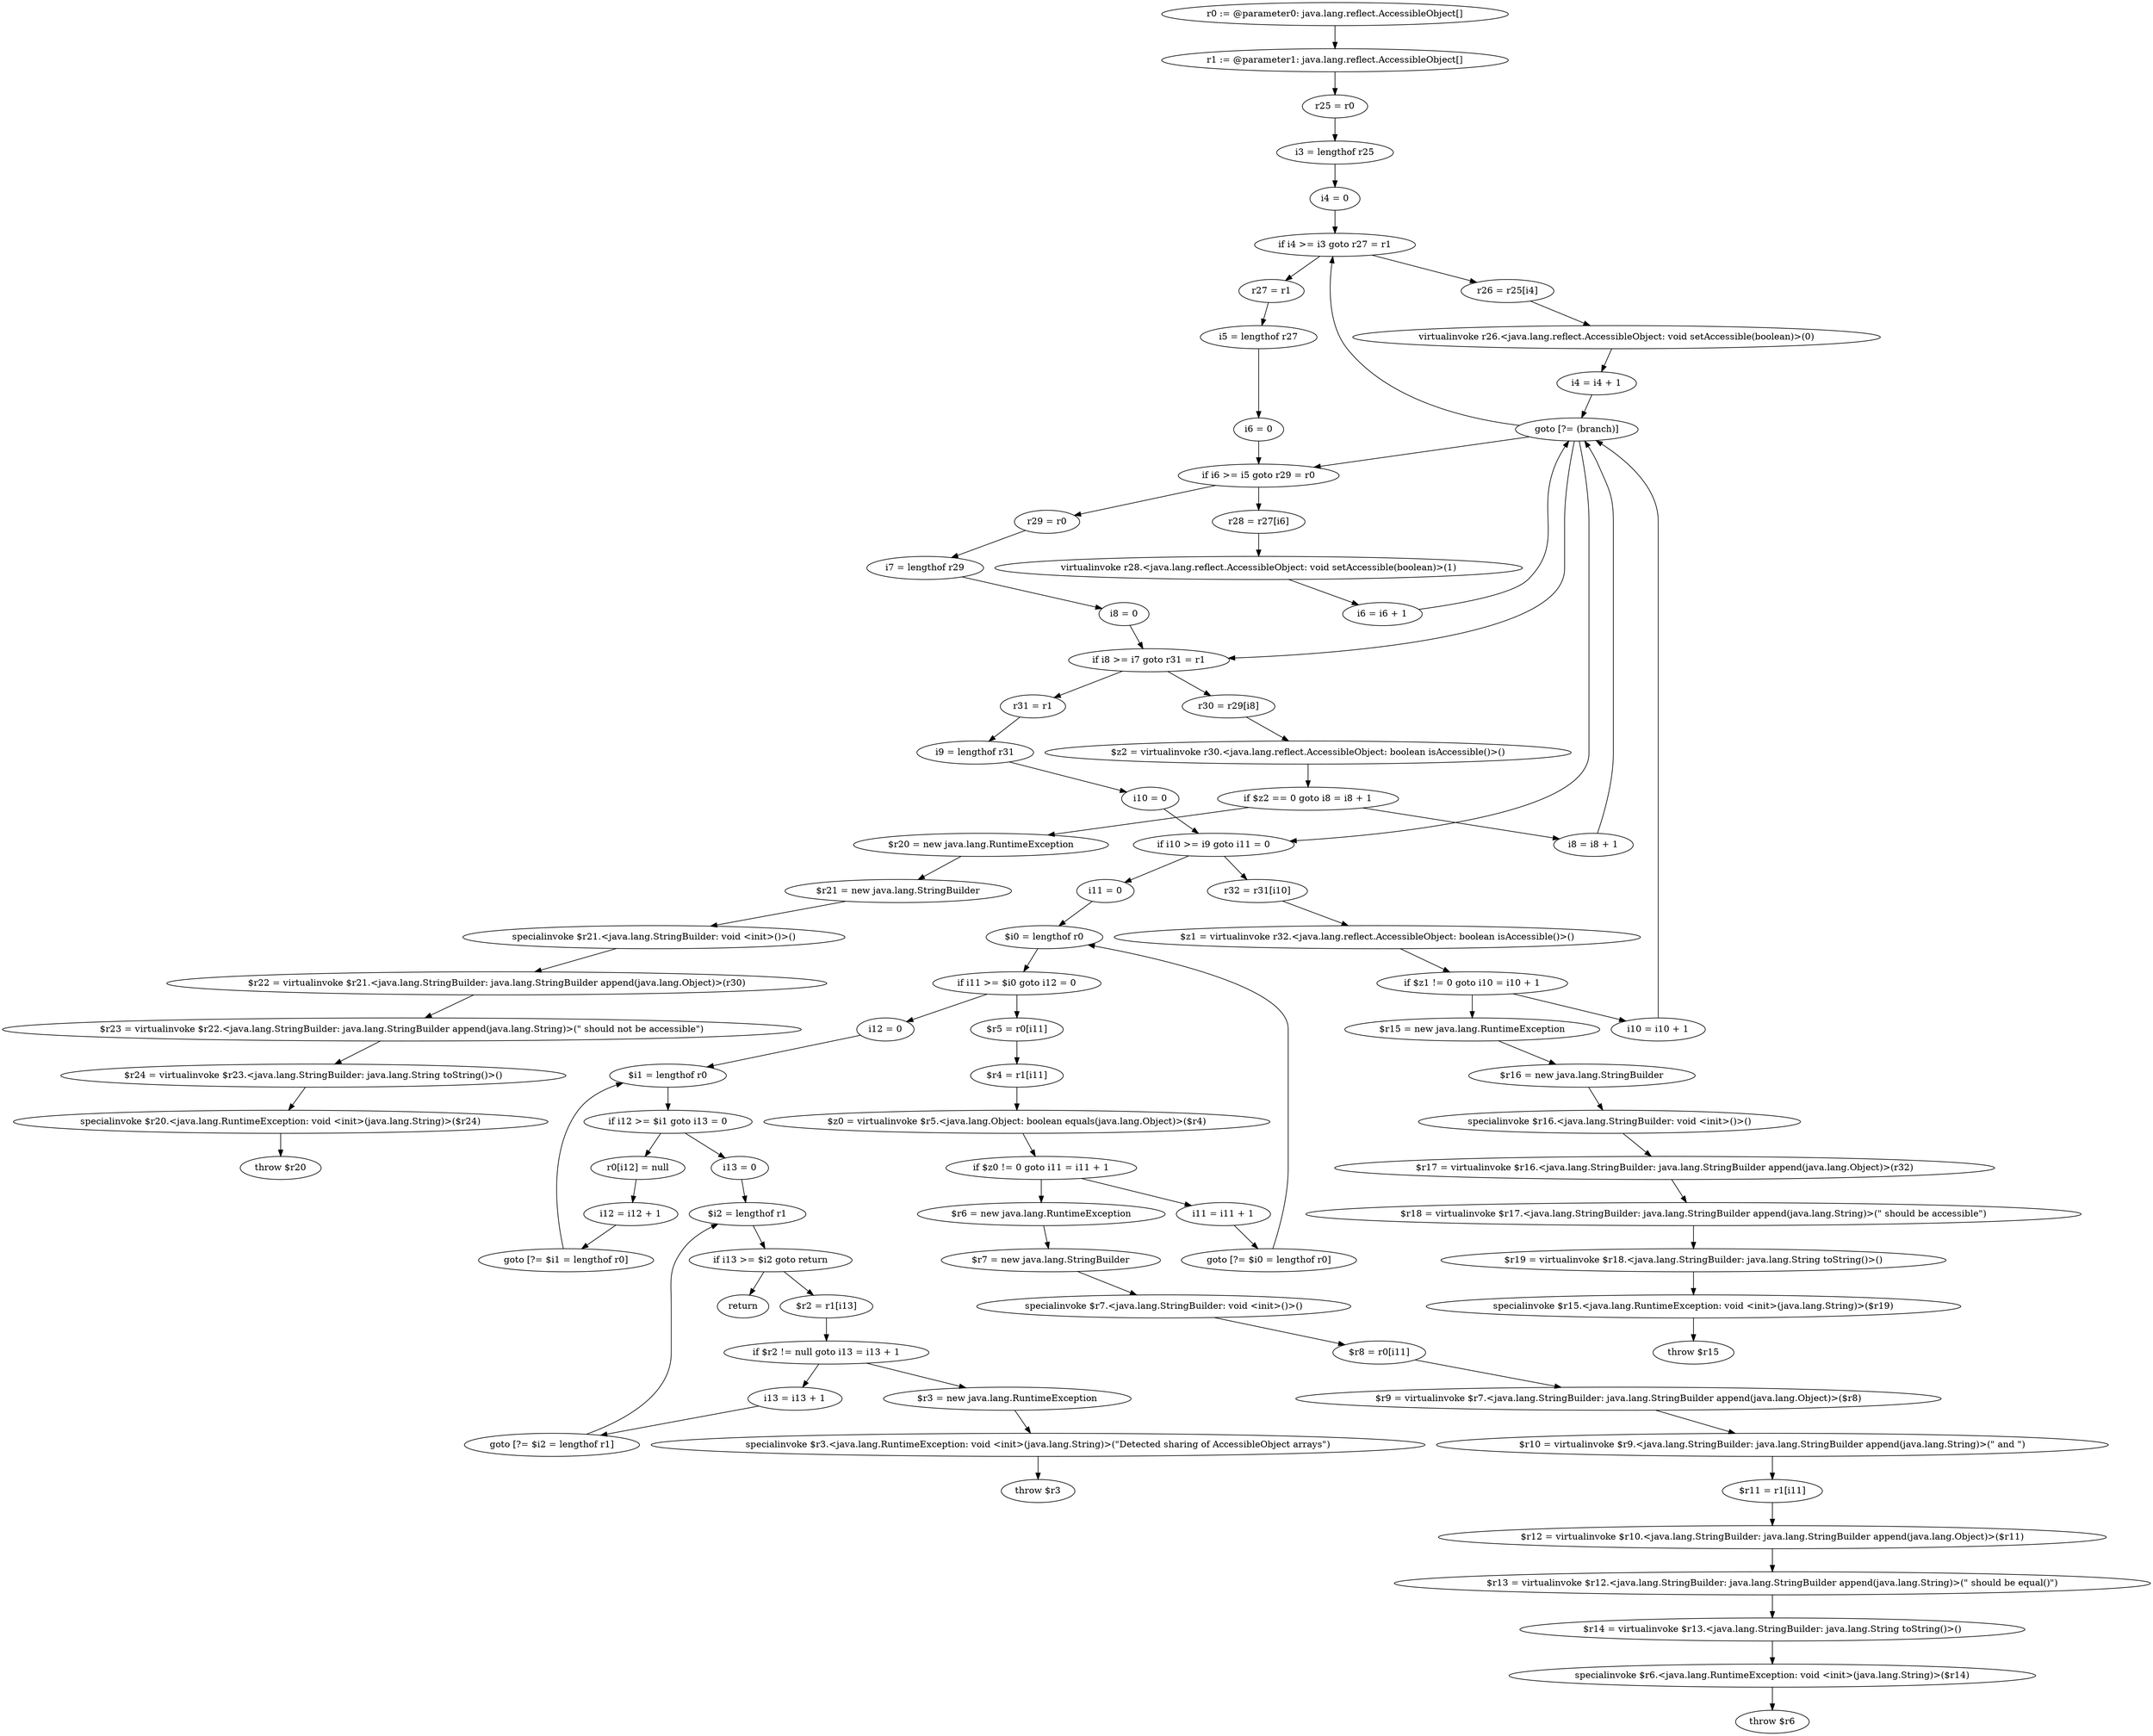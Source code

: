 digraph "unitGraph" {
    "r0 := @parameter0: java.lang.reflect.AccessibleObject[]"
    "r1 := @parameter1: java.lang.reflect.AccessibleObject[]"
    "r25 = r0"
    "i3 = lengthof r25"
    "i4 = 0"
    "if i4 >= i3 goto r27 = r1"
    "r26 = r25[i4]"
    "virtualinvoke r26.<java.lang.reflect.AccessibleObject: void setAccessible(boolean)>(0)"
    "i4 = i4 + 1"
    "goto [?= (branch)]"
    "r27 = r1"
    "i5 = lengthof r27"
    "i6 = 0"
    "if i6 >= i5 goto r29 = r0"
    "r28 = r27[i6]"
    "virtualinvoke r28.<java.lang.reflect.AccessibleObject: void setAccessible(boolean)>(1)"
    "i6 = i6 + 1"
    "r29 = r0"
    "i7 = lengthof r29"
    "i8 = 0"
    "if i8 >= i7 goto r31 = r1"
    "r30 = r29[i8]"
    "$z2 = virtualinvoke r30.<java.lang.reflect.AccessibleObject: boolean isAccessible()>()"
    "if $z2 == 0 goto i8 = i8 + 1"
    "$r20 = new java.lang.RuntimeException"
    "$r21 = new java.lang.StringBuilder"
    "specialinvoke $r21.<java.lang.StringBuilder: void <init>()>()"
    "$r22 = virtualinvoke $r21.<java.lang.StringBuilder: java.lang.StringBuilder append(java.lang.Object)>(r30)"
    "$r23 = virtualinvoke $r22.<java.lang.StringBuilder: java.lang.StringBuilder append(java.lang.String)>(\" should not be accessible\")"
    "$r24 = virtualinvoke $r23.<java.lang.StringBuilder: java.lang.String toString()>()"
    "specialinvoke $r20.<java.lang.RuntimeException: void <init>(java.lang.String)>($r24)"
    "throw $r20"
    "i8 = i8 + 1"
    "r31 = r1"
    "i9 = lengthof r31"
    "i10 = 0"
    "if i10 >= i9 goto i11 = 0"
    "r32 = r31[i10]"
    "$z1 = virtualinvoke r32.<java.lang.reflect.AccessibleObject: boolean isAccessible()>()"
    "if $z1 != 0 goto i10 = i10 + 1"
    "$r15 = new java.lang.RuntimeException"
    "$r16 = new java.lang.StringBuilder"
    "specialinvoke $r16.<java.lang.StringBuilder: void <init>()>()"
    "$r17 = virtualinvoke $r16.<java.lang.StringBuilder: java.lang.StringBuilder append(java.lang.Object)>(r32)"
    "$r18 = virtualinvoke $r17.<java.lang.StringBuilder: java.lang.StringBuilder append(java.lang.String)>(\" should be accessible\")"
    "$r19 = virtualinvoke $r18.<java.lang.StringBuilder: java.lang.String toString()>()"
    "specialinvoke $r15.<java.lang.RuntimeException: void <init>(java.lang.String)>($r19)"
    "throw $r15"
    "i10 = i10 + 1"
    "i11 = 0"
    "$i0 = lengthof r0"
    "if i11 >= $i0 goto i12 = 0"
    "$r5 = r0[i11]"
    "$r4 = r1[i11]"
    "$z0 = virtualinvoke $r5.<java.lang.Object: boolean equals(java.lang.Object)>($r4)"
    "if $z0 != 0 goto i11 = i11 + 1"
    "$r6 = new java.lang.RuntimeException"
    "$r7 = new java.lang.StringBuilder"
    "specialinvoke $r7.<java.lang.StringBuilder: void <init>()>()"
    "$r8 = r0[i11]"
    "$r9 = virtualinvoke $r7.<java.lang.StringBuilder: java.lang.StringBuilder append(java.lang.Object)>($r8)"
    "$r10 = virtualinvoke $r9.<java.lang.StringBuilder: java.lang.StringBuilder append(java.lang.String)>(\" and \")"
    "$r11 = r1[i11]"
    "$r12 = virtualinvoke $r10.<java.lang.StringBuilder: java.lang.StringBuilder append(java.lang.Object)>($r11)"
    "$r13 = virtualinvoke $r12.<java.lang.StringBuilder: java.lang.StringBuilder append(java.lang.String)>(\" should be equal()\")"
    "$r14 = virtualinvoke $r13.<java.lang.StringBuilder: java.lang.String toString()>()"
    "specialinvoke $r6.<java.lang.RuntimeException: void <init>(java.lang.String)>($r14)"
    "throw $r6"
    "i11 = i11 + 1"
    "goto [?= $i0 = lengthof r0]"
    "i12 = 0"
    "$i1 = lengthof r0"
    "if i12 >= $i1 goto i13 = 0"
    "r0[i12] = null"
    "i12 = i12 + 1"
    "goto [?= $i1 = lengthof r0]"
    "i13 = 0"
    "$i2 = lengthof r1"
    "if i13 >= $i2 goto return"
    "$r2 = r1[i13]"
    "if $r2 != null goto i13 = i13 + 1"
    "$r3 = new java.lang.RuntimeException"
    "specialinvoke $r3.<java.lang.RuntimeException: void <init>(java.lang.String)>(\"Detected sharing of AccessibleObject arrays\")"
    "throw $r3"
    "i13 = i13 + 1"
    "goto [?= $i2 = lengthof r1]"
    "return"
    "r0 := @parameter0: java.lang.reflect.AccessibleObject[]"->"r1 := @parameter1: java.lang.reflect.AccessibleObject[]";
    "r1 := @parameter1: java.lang.reflect.AccessibleObject[]"->"r25 = r0";
    "r25 = r0"->"i3 = lengthof r25";
    "i3 = lengthof r25"->"i4 = 0";
    "i4 = 0"->"if i4 >= i3 goto r27 = r1";
    "if i4 >= i3 goto r27 = r1"->"r26 = r25[i4]";
    "if i4 >= i3 goto r27 = r1"->"r27 = r1";
    "r26 = r25[i4]"->"virtualinvoke r26.<java.lang.reflect.AccessibleObject: void setAccessible(boolean)>(0)";
    "virtualinvoke r26.<java.lang.reflect.AccessibleObject: void setAccessible(boolean)>(0)"->"i4 = i4 + 1";
    "i4 = i4 + 1"->"goto [?= (branch)]";
    "goto [?= (branch)]"->"if i4 >= i3 goto r27 = r1";
    "r27 = r1"->"i5 = lengthof r27";
    "i5 = lengthof r27"->"i6 = 0";
    "i6 = 0"->"if i6 >= i5 goto r29 = r0";
    "if i6 >= i5 goto r29 = r0"->"r28 = r27[i6]";
    "if i6 >= i5 goto r29 = r0"->"r29 = r0";
    "r28 = r27[i6]"->"virtualinvoke r28.<java.lang.reflect.AccessibleObject: void setAccessible(boolean)>(1)";
    "virtualinvoke r28.<java.lang.reflect.AccessibleObject: void setAccessible(boolean)>(1)"->"i6 = i6 + 1";
    "i6 = i6 + 1"->"goto [?= (branch)]";
    "goto [?= (branch)]"->"if i6 >= i5 goto r29 = r0";
    "r29 = r0"->"i7 = lengthof r29";
    "i7 = lengthof r29"->"i8 = 0";
    "i8 = 0"->"if i8 >= i7 goto r31 = r1";
    "if i8 >= i7 goto r31 = r1"->"r30 = r29[i8]";
    "if i8 >= i7 goto r31 = r1"->"r31 = r1";
    "r30 = r29[i8]"->"$z2 = virtualinvoke r30.<java.lang.reflect.AccessibleObject: boolean isAccessible()>()";
    "$z2 = virtualinvoke r30.<java.lang.reflect.AccessibleObject: boolean isAccessible()>()"->"if $z2 == 0 goto i8 = i8 + 1";
    "if $z2 == 0 goto i8 = i8 + 1"->"$r20 = new java.lang.RuntimeException";
    "if $z2 == 0 goto i8 = i8 + 1"->"i8 = i8 + 1";
    "$r20 = new java.lang.RuntimeException"->"$r21 = new java.lang.StringBuilder";
    "$r21 = new java.lang.StringBuilder"->"specialinvoke $r21.<java.lang.StringBuilder: void <init>()>()";
    "specialinvoke $r21.<java.lang.StringBuilder: void <init>()>()"->"$r22 = virtualinvoke $r21.<java.lang.StringBuilder: java.lang.StringBuilder append(java.lang.Object)>(r30)";
    "$r22 = virtualinvoke $r21.<java.lang.StringBuilder: java.lang.StringBuilder append(java.lang.Object)>(r30)"->"$r23 = virtualinvoke $r22.<java.lang.StringBuilder: java.lang.StringBuilder append(java.lang.String)>(\" should not be accessible\")";
    "$r23 = virtualinvoke $r22.<java.lang.StringBuilder: java.lang.StringBuilder append(java.lang.String)>(\" should not be accessible\")"->"$r24 = virtualinvoke $r23.<java.lang.StringBuilder: java.lang.String toString()>()";
    "$r24 = virtualinvoke $r23.<java.lang.StringBuilder: java.lang.String toString()>()"->"specialinvoke $r20.<java.lang.RuntimeException: void <init>(java.lang.String)>($r24)";
    "specialinvoke $r20.<java.lang.RuntimeException: void <init>(java.lang.String)>($r24)"->"throw $r20";
    "i8 = i8 + 1"->"goto [?= (branch)]";
    "goto [?= (branch)]"->"if i8 >= i7 goto r31 = r1";
    "r31 = r1"->"i9 = lengthof r31";
    "i9 = lengthof r31"->"i10 = 0";
    "i10 = 0"->"if i10 >= i9 goto i11 = 0";
    "if i10 >= i9 goto i11 = 0"->"r32 = r31[i10]";
    "if i10 >= i9 goto i11 = 0"->"i11 = 0";
    "r32 = r31[i10]"->"$z1 = virtualinvoke r32.<java.lang.reflect.AccessibleObject: boolean isAccessible()>()";
    "$z1 = virtualinvoke r32.<java.lang.reflect.AccessibleObject: boolean isAccessible()>()"->"if $z1 != 0 goto i10 = i10 + 1";
    "if $z1 != 0 goto i10 = i10 + 1"->"$r15 = new java.lang.RuntimeException";
    "if $z1 != 0 goto i10 = i10 + 1"->"i10 = i10 + 1";
    "$r15 = new java.lang.RuntimeException"->"$r16 = new java.lang.StringBuilder";
    "$r16 = new java.lang.StringBuilder"->"specialinvoke $r16.<java.lang.StringBuilder: void <init>()>()";
    "specialinvoke $r16.<java.lang.StringBuilder: void <init>()>()"->"$r17 = virtualinvoke $r16.<java.lang.StringBuilder: java.lang.StringBuilder append(java.lang.Object)>(r32)";
    "$r17 = virtualinvoke $r16.<java.lang.StringBuilder: java.lang.StringBuilder append(java.lang.Object)>(r32)"->"$r18 = virtualinvoke $r17.<java.lang.StringBuilder: java.lang.StringBuilder append(java.lang.String)>(\" should be accessible\")";
    "$r18 = virtualinvoke $r17.<java.lang.StringBuilder: java.lang.StringBuilder append(java.lang.String)>(\" should be accessible\")"->"$r19 = virtualinvoke $r18.<java.lang.StringBuilder: java.lang.String toString()>()";
    "$r19 = virtualinvoke $r18.<java.lang.StringBuilder: java.lang.String toString()>()"->"specialinvoke $r15.<java.lang.RuntimeException: void <init>(java.lang.String)>($r19)";
    "specialinvoke $r15.<java.lang.RuntimeException: void <init>(java.lang.String)>($r19)"->"throw $r15";
    "i10 = i10 + 1"->"goto [?= (branch)]";
    "goto [?= (branch)]"->"if i10 >= i9 goto i11 = 0";
    "i11 = 0"->"$i0 = lengthof r0";
    "$i0 = lengthof r0"->"if i11 >= $i0 goto i12 = 0";
    "if i11 >= $i0 goto i12 = 0"->"$r5 = r0[i11]";
    "if i11 >= $i0 goto i12 = 0"->"i12 = 0";
    "$r5 = r0[i11]"->"$r4 = r1[i11]";
    "$r4 = r1[i11]"->"$z0 = virtualinvoke $r5.<java.lang.Object: boolean equals(java.lang.Object)>($r4)";
    "$z0 = virtualinvoke $r5.<java.lang.Object: boolean equals(java.lang.Object)>($r4)"->"if $z0 != 0 goto i11 = i11 + 1";
    "if $z0 != 0 goto i11 = i11 + 1"->"$r6 = new java.lang.RuntimeException";
    "if $z0 != 0 goto i11 = i11 + 1"->"i11 = i11 + 1";
    "$r6 = new java.lang.RuntimeException"->"$r7 = new java.lang.StringBuilder";
    "$r7 = new java.lang.StringBuilder"->"specialinvoke $r7.<java.lang.StringBuilder: void <init>()>()";
    "specialinvoke $r7.<java.lang.StringBuilder: void <init>()>()"->"$r8 = r0[i11]";
    "$r8 = r0[i11]"->"$r9 = virtualinvoke $r7.<java.lang.StringBuilder: java.lang.StringBuilder append(java.lang.Object)>($r8)";
    "$r9 = virtualinvoke $r7.<java.lang.StringBuilder: java.lang.StringBuilder append(java.lang.Object)>($r8)"->"$r10 = virtualinvoke $r9.<java.lang.StringBuilder: java.lang.StringBuilder append(java.lang.String)>(\" and \")";
    "$r10 = virtualinvoke $r9.<java.lang.StringBuilder: java.lang.StringBuilder append(java.lang.String)>(\" and \")"->"$r11 = r1[i11]";
    "$r11 = r1[i11]"->"$r12 = virtualinvoke $r10.<java.lang.StringBuilder: java.lang.StringBuilder append(java.lang.Object)>($r11)";
    "$r12 = virtualinvoke $r10.<java.lang.StringBuilder: java.lang.StringBuilder append(java.lang.Object)>($r11)"->"$r13 = virtualinvoke $r12.<java.lang.StringBuilder: java.lang.StringBuilder append(java.lang.String)>(\" should be equal()\")";
    "$r13 = virtualinvoke $r12.<java.lang.StringBuilder: java.lang.StringBuilder append(java.lang.String)>(\" should be equal()\")"->"$r14 = virtualinvoke $r13.<java.lang.StringBuilder: java.lang.String toString()>()";
    "$r14 = virtualinvoke $r13.<java.lang.StringBuilder: java.lang.String toString()>()"->"specialinvoke $r6.<java.lang.RuntimeException: void <init>(java.lang.String)>($r14)";
    "specialinvoke $r6.<java.lang.RuntimeException: void <init>(java.lang.String)>($r14)"->"throw $r6";
    "i11 = i11 + 1"->"goto [?= $i0 = lengthof r0]";
    "goto [?= $i0 = lengthof r0]"->"$i0 = lengthof r0";
    "i12 = 0"->"$i1 = lengthof r0";
    "$i1 = lengthof r0"->"if i12 >= $i1 goto i13 = 0";
    "if i12 >= $i1 goto i13 = 0"->"r0[i12] = null";
    "if i12 >= $i1 goto i13 = 0"->"i13 = 0";
    "r0[i12] = null"->"i12 = i12 + 1";
    "i12 = i12 + 1"->"goto [?= $i1 = lengthof r0]";
    "goto [?= $i1 = lengthof r0]"->"$i1 = lengthof r0";
    "i13 = 0"->"$i2 = lengthof r1";
    "$i2 = lengthof r1"->"if i13 >= $i2 goto return";
    "if i13 >= $i2 goto return"->"$r2 = r1[i13]";
    "if i13 >= $i2 goto return"->"return";
    "$r2 = r1[i13]"->"if $r2 != null goto i13 = i13 + 1";
    "if $r2 != null goto i13 = i13 + 1"->"$r3 = new java.lang.RuntimeException";
    "if $r2 != null goto i13 = i13 + 1"->"i13 = i13 + 1";
    "$r3 = new java.lang.RuntimeException"->"specialinvoke $r3.<java.lang.RuntimeException: void <init>(java.lang.String)>(\"Detected sharing of AccessibleObject arrays\")";
    "specialinvoke $r3.<java.lang.RuntimeException: void <init>(java.lang.String)>(\"Detected sharing of AccessibleObject arrays\")"->"throw $r3";
    "i13 = i13 + 1"->"goto [?= $i2 = lengthof r1]";
    "goto [?= $i2 = lengthof r1]"->"$i2 = lengthof r1";
}
